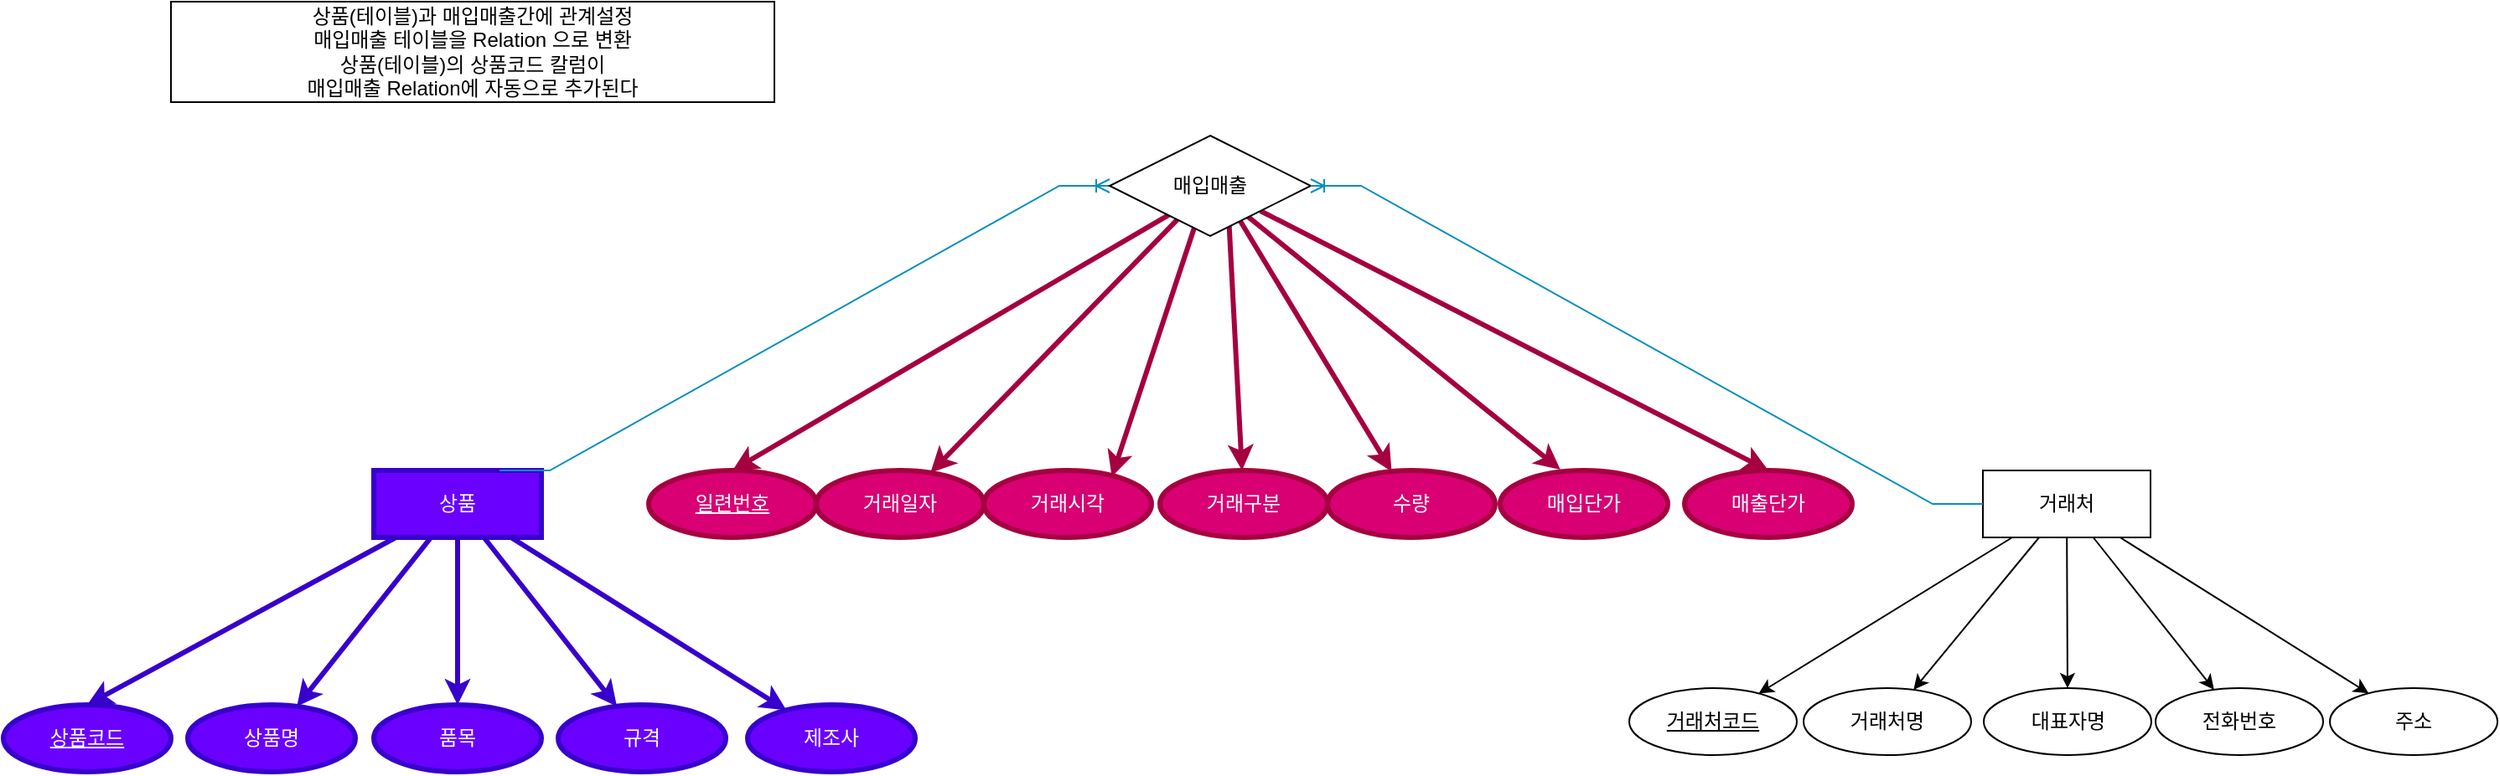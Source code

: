 <mxfile version="23.0.2" type="device">
  <diagram name="페이지-1" id="IaQlJuhT9XPAPFIF5odQ">
    <mxGraphModel dx="2451" dy="1342" grid="1" gridSize="10" guides="1" tooltips="1" connect="1" arrows="1" fold="1" page="1" pageScale="1" pageWidth="827" pageHeight="1169" math="0" shadow="0">
      <root>
        <mxCell id="0" />
        <mxCell id="1" parent="0" />
        <mxCell id="QV_A89bPjgnbS8Glzwyx-54" style="rounded=0;orthogonalLoop=1;jettySize=auto;html=1;entryX=0.5;entryY=0;entryDx=0;entryDy=0;strokeWidth=3;strokeColor=#A50040;fillColor=#d80073;exitX=0.304;exitY=0.778;exitDx=0;exitDy=0;exitPerimeter=0;" parent="1" source="Sh4X8BYQqUh-lUargA7i-19" target="QV_A89bPjgnbS8Glzwyx-43" edge="1">
          <mxGeometry relative="1" as="geometry">
            <mxPoint x="1234.52" y="1020" as="sourcePoint" />
          </mxGeometry>
        </mxCell>
        <mxCell id="QV_A89bPjgnbS8Glzwyx-55" style="rounded=0;orthogonalLoop=1;jettySize=auto;html=1;strokeWidth=3;strokeColor=#A50040;fillColor=#d80073;" parent="1" source="Sh4X8BYQqUh-lUargA7i-19" target="QV_A89bPjgnbS8Glzwyx-45" edge="1">
          <mxGeometry relative="1" as="geometry">
            <mxPoint x="1244.037" y="1020" as="sourcePoint" />
          </mxGeometry>
        </mxCell>
        <mxCell id="QV_A89bPjgnbS8Glzwyx-59" style="rounded=0;orthogonalLoop=1;jettySize=auto;html=1;strokeWidth=3;strokeColor=#A50040;fillColor=#d80073;exitX=0.594;exitY=0.88;exitDx=0;exitDy=0;exitPerimeter=0;" parent="1" source="Sh4X8BYQqUh-lUargA7i-19" target="QV_A89bPjgnbS8Glzwyx-50" edge="1">
          <mxGeometry relative="1" as="geometry">
            <mxPoint x="1274.406" y="1020" as="sourcePoint" />
          </mxGeometry>
        </mxCell>
        <mxCell id="QV_A89bPjgnbS8Glzwyx-60" style="rounded=0;orthogonalLoop=1;jettySize=auto;html=1;strokeWidth=3;strokeColor=#A50040;fillColor=#d80073;exitX=0.645;exitY=0.836;exitDx=0;exitDy=0;exitPerimeter=0;" parent="1" source="Sh4X8BYQqUh-lUargA7i-19" target="QV_A89bPjgnbS8Glzwyx-51" edge="1">
          <mxGeometry relative="1" as="geometry">
            <mxPoint x="1281.813" y="1020" as="sourcePoint" />
          </mxGeometry>
        </mxCell>
        <mxCell id="QV_A89bPjgnbS8Glzwyx-62" style="rounded=0;orthogonalLoop=1;jettySize=auto;html=1;entryX=0.5;entryY=0;entryDx=0;entryDy=0;strokeWidth=3;strokeColor=#A50040;fillColor=#d80073;exitX=1;exitY=1;exitDx=0;exitDy=0;" parent="1" source="Sh4X8BYQqUh-lUargA7i-19" target="QV_A89bPjgnbS8Glzwyx-53" edge="1">
          <mxGeometry relative="1" as="geometry">
            <mxPoint x="1300.36" y="1020" as="sourcePoint" />
          </mxGeometry>
        </mxCell>
        <mxCell id="QV_A89bPjgnbS8Glzwyx-43" value="일련번호" style="ellipse;whiteSpace=wrap;html=1;align=center;fontStyle=4;strokeWidth=3;strokeColor=#A50040;fillColor=#d80073;fontColor=#ffffff;" parent="1" vertex="1">
          <mxGeometry x="925" y="1160" width="100" height="40" as="geometry" />
        </mxCell>
        <mxCell id="QV_A89bPjgnbS8Glzwyx-45" value="거래일자" style="ellipse;whiteSpace=wrap;html=1;align=center;strokeWidth=3;strokeColor=#A50040;fillColor=#d80073;fontColor=#ffffff;" parent="1" vertex="1">
          <mxGeometry x="1025" y="1160" width="100" height="40" as="geometry" />
        </mxCell>
        <mxCell id="QV_A89bPjgnbS8Glzwyx-46" value="거래시각" style="ellipse;whiteSpace=wrap;html=1;align=center;strokeWidth=3;strokeColor=#A50040;fillColor=#d80073;fontColor=#ffffff;" parent="1" vertex="1">
          <mxGeometry x="1125" y="1160" width="100" height="40" as="geometry" />
        </mxCell>
        <mxCell id="QV_A89bPjgnbS8Glzwyx-50" value="거래구분" style="ellipse;whiteSpace=wrap;html=1;align=center;strokeWidth=3;strokeColor=#A50040;fillColor=#d80073;fontColor=#ffffff;" parent="1" vertex="1">
          <mxGeometry x="1230" y="1160" width="100" height="40" as="geometry" />
        </mxCell>
        <mxCell id="QV_A89bPjgnbS8Glzwyx-51" value="수량" style="ellipse;whiteSpace=wrap;html=1;align=center;strokeWidth=3;strokeColor=#A50040;fillColor=#d80073;fontColor=#ffffff;" parent="1" vertex="1">
          <mxGeometry x="1330" y="1160" width="100" height="40" as="geometry" />
        </mxCell>
        <mxCell id="QV_A89bPjgnbS8Glzwyx-52" value="매입단가" style="ellipse;whiteSpace=wrap;html=1;align=center;strokeWidth=3;strokeColor=#A50040;fillColor=#d80073;fontColor=#ffffff;" parent="1" vertex="1">
          <mxGeometry x="1433" y="1160" width="100" height="40" as="geometry" />
        </mxCell>
        <mxCell id="QV_A89bPjgnbS8Glzwyx-53" value="매출단가" style="ellipse;whiteSpace=wrap;html=1;align=center;strokeWidth=3;strokeColor=#A50040;fillColor=#d80073;fontColor=#ffffff;" parent="1" vertex="1">
          <mxGeometry x="1543" y="1160" width="100" height="40" as="geometry" />
        </mxCell>
        <mxCell id="QV_A89bPjgnbS8Glzwyx-61" style="rounded=0;orthogonalLoop=1;jettySize=auto;html=1;entryX=0.359;entryY=-0.011;entryDx=0;entryDy=0;entryPerimeter=0;strokeWidth=3;strokeColor=#A50040;fillColor=#d80073;exitX=0.688;exitY=0.807;exitDx=0;exitDy=0;exitPerimeter=0;" parent="1" source="Sh4X8BYQqUh-lUargA7i-19" target="QV_A89bPjgnbS8Glzwyx-52" edge="1">
          <mxGeometry relative="1" as="geometry">
            <mxPoint x="1290.48" y="1020" as="sourcePoint" />
          </mxGeometry>
        </mxCell>
        <mxCell id="QV_A89bPjgnbS8Glzwyx-64" style="rounded=0;orthogonalLoop=1;jettySize=auto;html=1;entryX=0.763;entryY=0.094;entryDx=0;entryDy=0;entryPerimeter=0;strokeWidth=3;strokeColor=#A50040;fillColor=#d80073;exitX=0.42;exitY=0.923;exitDx=0;exitDy=0;exitPerimeter=0;" parent="1" source="Sh4X8BYQqUh-lUargA7i-19" target="QV_A89bPjgnbS8Glzwyx-46" edge="1">
          <mxGeometry relative="1" as="geometry">
            <mxPoint x="1252.778" y="1020" as="sourcePoint" />
          </mxGeometry>
        </mxCell>
        <mxCell id="Sh4X8BYQqUh-lUargA7i-11" style="rounded=0;orthogonalLoop=1;jettySize=auto;html=1;entryX=0.5;entryY=0;entryDx=0;entryDy=0;strokeWidth=3;fillColor=#6a00ff;strokeColor=#3700CC;" edge="1" parent="1" source="Sh4X8BYQqUh-lUargA7i-2" target="Sh4X8BYQqUh-lUargA7i-3">
          <mxGeometry relative="1" as="geometry" />
        </mxCell>
        <mxCell id="Sh4X8BYQqUh-lUargA7i-12" style="rounded=0;orthogonalLoop=1;jettySize=auto;html=1;strokeWidth=3;fillColor=#6a00ff;strokeColor=#3700CC;" edge="1" parent="1" source="Sh4X8BYQqUh-lUargA7i-2" target="Sh4X8BYQqUh-lUargA7i-5">
          <mxGeometry relative="1" as="geometry" />
        </mxCell>
        <mxCell id="Sh4X8BYQqUh-lUargA7i-15" style="rounded=0;orthogonalLoop=1;jettySize=auto;html=1;strokeWidth=3;fillColor=#6a00ff;strokeColor=#3700CC;" edge="1" parent="1" source="Sh4X8BYQqUh-lUargA7i-2" target="Sh4X8BYQqUh-lUargA7i-6">
          <mxGeometry relative="1" as="geometry" />
        </mxCell>
        <mxCell id="Sh4X8BYQqUh-lUargA7i-16" style="rounded=0;orthogonalLoop=1;jettySize=auto;html=1;strokeWidth=3;fillColor=#6a00ff;strokeColor=#3700CC;" edge="1" parent="1" source="Sh4X8BYQqUh-lUargA7i-2" target="Sh4X8BYQqUh-lUargA7i-7">
          <mxGeometry relative="1" as="geometry" />
        </mxCell>
        <mxCell id="Sh4X8BYQqUh-lUargA7i-17" style="rounded=0;orthogonalLoop=1;jettySize=auto;html=1;strokeWidth=3;fillColor=#6a00ff;strokeColor=#3700CC;" edge="1" parent="1" source="Sh4X8BYQqUh-lUargA7i-2" target="Sh4X8BYQqUh-lUargA7i-8">
          <mxGeometry relative="1" as="geometry" />
        </mxCell>
        <mxCell id="Sh4X8BYQqUh-lUargA7i-2" value="상품" style="whiteSpace=wrap;html=1;align=center;strokeWidth=3;fillColor=#6a00ff;strokeColor=#3700CC;fontColor=#ffffff;" vertex="1" parent="1">
          <mxGeometry x="761" y="1160" width="100" height="40" as="geometry" />
        </mxCell>
        <mxCell id="Sh4X8BYQqUh-lUargA7i-3" value="상품코드" style="ellipse;whiteSpace=wrap;html=1;align=center;fontStyle=4;strokeWidth=3;fillColor=#6a00ff;strokeColor=#3700CC;fontColor=#ffffff;" vertex="1" parent="1">
          <mxGeometry x="540" y="1300" width="100" height="40" as="geometry" />
        </mxCell>
        <mxCell id="Sh4X8BYQqUh-lUargA7i-5" value="상품명" style="ellipse;whiteSpace=wrap;html=1;align=center;strokeWidth=3;fillColor=#6a00ff;strokeColor=#3700CC;fontColor=#ffffff;" vertex="1" parent="1">
          <mxGeometry x="650" y="1300" width="100" height="40" as="geometry" />
        </mxCell>
        <mxCell id="Sh4X8BYQqUh-lUargA7i-6" value="품목" style="ellipse;whiteSpace=wrap;html=1;align=center;strokeWidth=3;fillColor=#6a00ff;strokeColor=#3700CC;fontColor=#ffffff;" vertex="1" parent="1">
          <mxGeometry x="761" y="1300" width="100" height="40" as="geometry" />
        </mxCell>
        <mxCell id="Sh4X8BYQqUh-lUargA7i-7" value="규격" style="ellipse;whiteSpace=wrap;html=1;align=center;strokeWidth=3;fillColor=#6a00ff;strokeColor=#3700CC;fontColor=#ffffff;" vertex="1" parent="1">
          <mxGeometry x="871" y="1300" width="100" height="40" as="geometry" />
        </mxCell>
        <mxCell id="Sh4X8BYQqUh-lUargA7i-8" value="제조사" style="ellipse;whiteSpace=wrap;html=1;align=center;strokeWidth=3;fillColor=#6a00ff;strokeColor=#3700CC;fontColor=#ffffff;" vertex="1" parent="1">
          <mxGeometry x="984" y="1300" width="100" height="40" as="geometry" />
        </mxCell>
        <mxCell id="Sh4X8BYQqUh-lUargA7i-18" value="" style="edgeStyle=entityRelationEdgeStyle;fontSize=12;html=1;endArrow=ERoneToMany;rounded=0;exitX=0.75;exitY=0;exitDx=0;exitDy=0;entryX=0;entryY=0.5;entryDx=0;entryDy=0;fillColor=#dae8fc;strokeColor=#088EBF;" edge="1" parent="1" source="Sh4X8BYQqUh-lUargA7i-2" target="Sh4X8BYQqUh-lUargA7i-19">
          <mxGeometry width="100" height="100" relative="1" as="geometry">
            <mxPoint x="582" y="1080" as="sourcePoint" />
            <mxPoint x="1213" y="990" as="targetPoint" />
          </mxGeometry>
        </mxCell>
        <mxCell id="Sh4X8BYQqUh-lUargA7i-19" value="매입매출" style="shape=rhombus;perimeter=rhombusPerimeter;whiteSpace=wrap;html=1;align=center;" vertex="1" parent="1">
          <mxGeometry x="1200" y="960" width="120" height="60" as="geometry" />
        </mxCell>
        <mxCell id="Sh4X8BYQqUh-lUargA7i-21" value="상품(테이블)과 매입매출간에 관계설정&lt;br&gt;매입매출 테이블을 Relation 으로 변환&lt;br&gt;상품(테이블)의 상품코드 칼럼이&lt;br&gt;매입매출 Relation에 자동으로 추가된다" style="whiteSpace=wrap;html=1;" vertex="1" parent="1">
          <mxGeometry x="640" y="880" width="360" height="60" as="geometry" />
        </mxCell>
        <mxCell id="Sh4X8BYQqUh-lUargA7i-28" style="rounded=0;orthogonalLoop=1;jettySize=auto;html=1;" edge="1" parent="1" source="Sh4X8BYQqUh-lUargA7i-22" target="Sh4X8BYQqUh-lUargA7i-23">
          <mxGeometry relative="1" as="geometry" />
        </mxCell>
        <mxCell id="Sh4X8BYQqUh-lUargA7i-29" style="rounded=0;orthogonalLoop=1;jettySize=auto;html=1;" edge="1" parent="1" source="Sh4X8BYQqUh-lUargA7i-22" target="Sh4X8BYQqUh-lUargA7i-24">
          <mxGeometry relative="1" as="geometry" />
        </mxCell>
        <mxCell id="Sh4X8BYQqUh-lUargA7i-30" style="rounded=0;orthogonalLoop=1;jettySize=auto;html=1;entryX=0.5;entryY=0;entryDx=0;entryDy=0;" edge="1" parent="1" source="Sh4X8BYQqUh-lUargA7i-22" target="Sh4X8BYQqUh-lUargA7i-25">
          <mxGeometry relative="1" as="geometry" />
        </mxCell>
        <mxCell id="Sh4X8BYQqUh-lUargA7i-31" style="rounded=0;orthogonalLoop=1;jettySize=auto;html=1;" edge="1" parent="1" source="Sh4X8BYQqUh-lUargA7i-22" target="Sh4X8BYQqUh-lUargA7i-26">
          <mxGeometry relative="1" as="geometry" />
        </mxCell>
        <mxCell id="Sh4X8BYQqUh-lUargA7i-32" style="rounded=0;orthogonalLoop=1;jettySize=auto;html=1;" edge="1" parent="1" source="Sh4X8BYQqUh-lUargA7i-22" target="Sh4X8BYQqUh-lUargA7i-27">
          <mxGeometry relative="1" as="geometry" />
        </mxCell>
        <mxCell id="Sh4X8BYQqUh-lUargA7i-22" value="거래처" style="whiteSpace=wrap;html=1;align=center;" vertex="1" parent="1">
          <mxGeometry x="1721" y="1160" width="100" height="40" as="geometry" />
        </mxCell>
        <mxCell id="Sh4X8BYQqUh-lUargA7i-23" value="거래처코드" style="ellipse;whiteSpace=wrap;html=1;align=center;fontStyle=4;" vertex="1" parent="1">
          <mxGeometry x="1510" y="1290" width="100" height="40" as="geometry" />
        </mxCell>
        <mxCell id="Sh4X8BYQqUh-lUargA7i-24" value="거래처명" style="ellipse;whiteSpace=wrap;html=1;align=center;" vertex="1" parent="1">
          <mxGeometry x="1614" y="1290" width="100" height="40" as="geometry" />
        </mxCell>
        <mxCell id="Sh4X8BYQqUh-lUargA7i-25" value="대표자명" style="ellipse;whiteSpace=wrap;html=1;align=center;" vertex="1" parent="1">
          <mxGeometry x="1721.5" y="1290" width="100" height="40" as="geometry" />
        </mxCell>
        <mxCell id="Sh4X8BYQqUh-lUargA7i-26" value="전화번호" style="ellipse;whiteSpace=wrap;html=1;align=center;" vertex="1" parent="1">
          <mxGeometry x="1824" y="1290" width="100" height="40" as="geometry" />
        </mxCell>
        <mxCell id="Sh4X8BYQqUh-lUargA7i-27" value="주소" style="ellipse;whiteSpace=wrap;html=1;align=center;" vertex="1" parent="1">
          <mxGeometry x="1928" y="1290" width="100" height="40" as="geometry" />
        </mxCell>
        <mxCell id="Sh4X8BYQqUh-lUargA7i-34" value="" style="edgeStyle=entityRelationEdgeStyle;fontSize=12;html=1;endArrow=ERoneToMany;rounded=0;entryX=1;entryY=0.5;entryDx=0;entryDy=0;fillColor=#dae8fc;strokeColor=#088EBF;" edge="1" parent="1" source="Sh4X8BYQqUh-lUargA7i-22" target="Sh4X8BYQqUh-lUargA7i-19">
          <mxGeometry width="100" height="100" relative="1" as="geometry">
            <mxPoint x="2010" y="1140" as="sourcePoint" />
            <mxPoint x="2233" y="900" as="targetPoint" />
          </mxGeometry>
        </mxCell>
      </root>
    </mxGraphModel>
  </diagram>
</mxfile>
